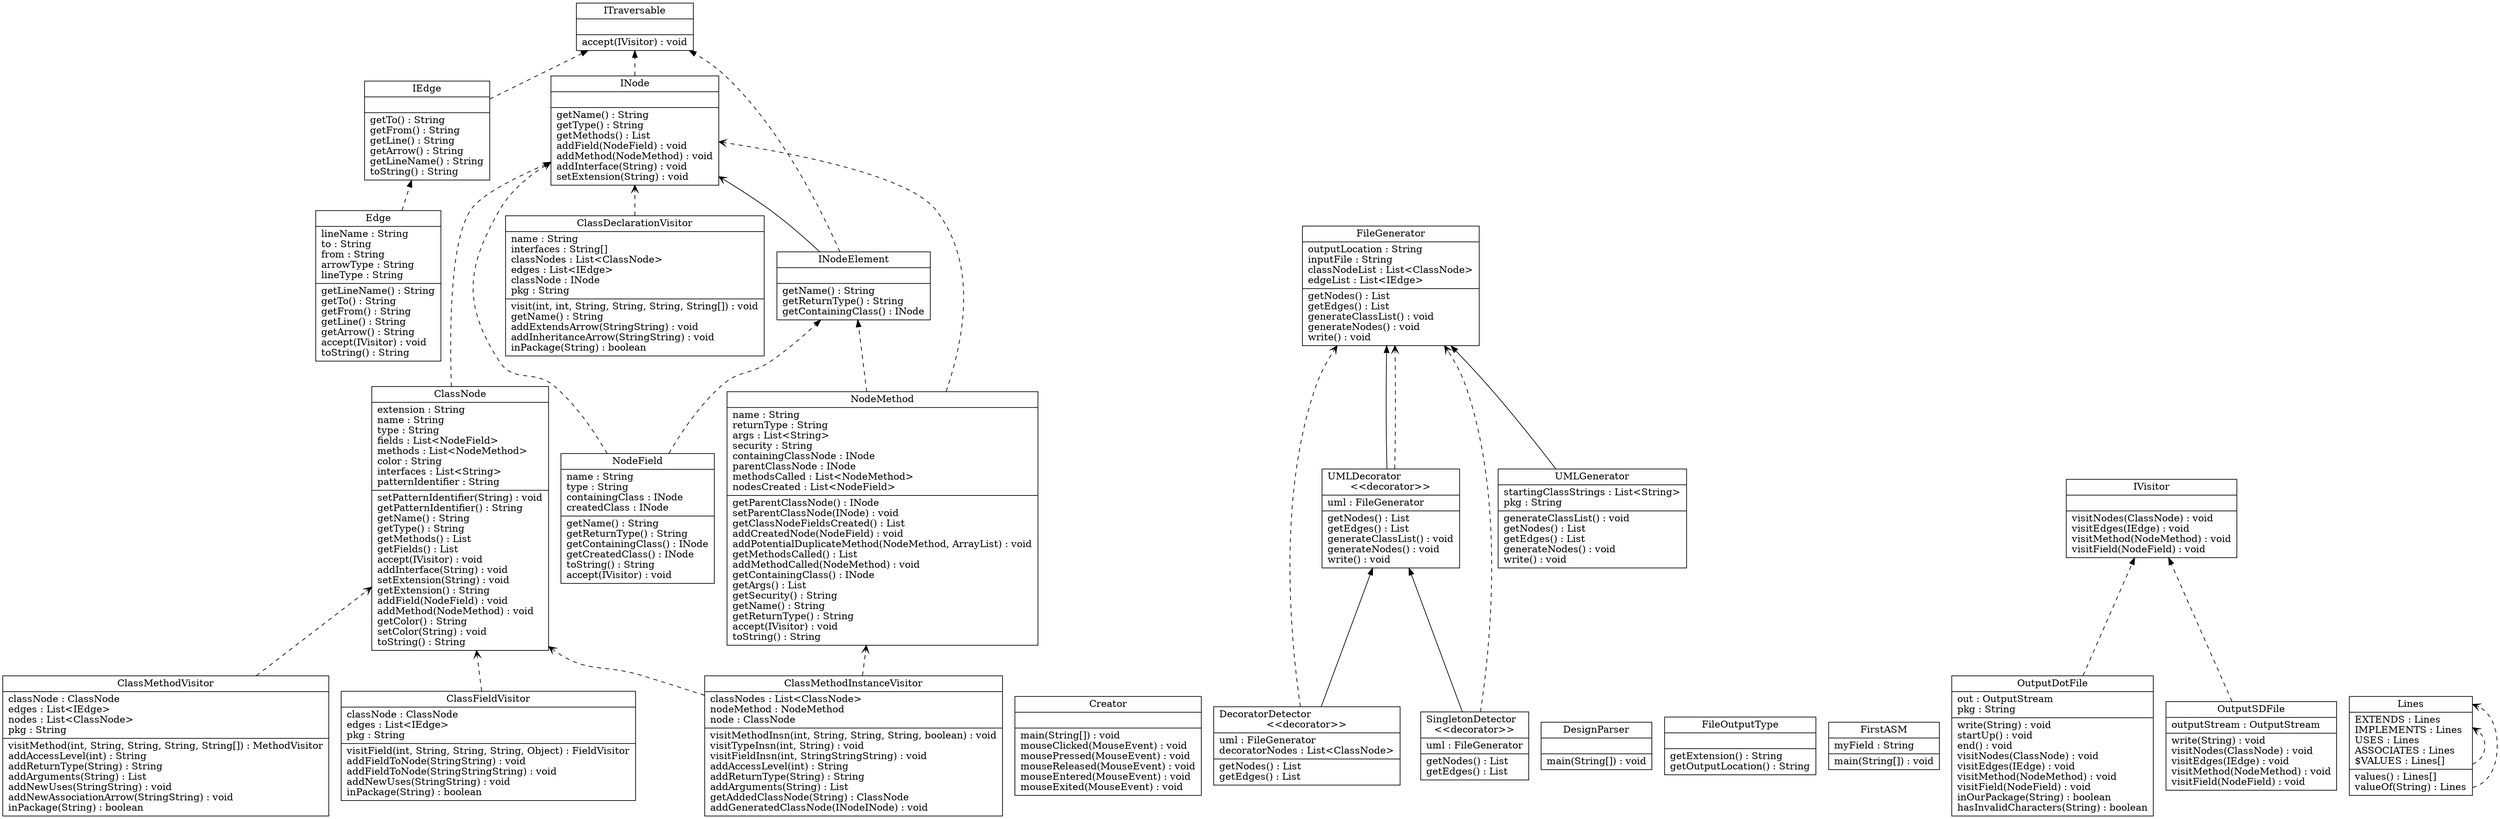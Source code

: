 digraph G {

fontname = "Bitstream Vera Sans"
fontsize = 8
rankdir=BT

node [shape = "record" color = "#000000"]
ClassTClassDeclarationVisitor [label = "{ClassDeclarationVisitor|name : String\linterfaces : String[]\lclassNodes : List\<ClassNode\>\ledges : List\<IEdge\>\lclassNode : INode\lpkg : String\l|visit(int, int, String, String, String, String[]) : void\lgetName() : String\laddExtendsArrow(StringString) : void\laddInheritanceArrow(StringString) : void\linPackage(String) : boolean\l}"]
node [shape = "record" color = "#000000"]
ClassTClassFieldVisitor [label = "{ClassFieldVisitor|classNode : ClassNode\ledges : List\<IEdge\>\lpkg : String\l|visitField(int, String, String, String, Object) : FieldVisitor\laddFieldToNode(StringString) : void\laddFieldToNode(StringStringString) : void\laddNewUses(StringString) : void\linPackage(String) : boolean\l}"]
node [shape = "record" color = "#000000"]
ClassTClassMethodInstanceVisitor [label = "{ClassMethodInstanceVisitor|classNodes : List\<ClassNode\>\lnodeMethod : NodeMethod\lnode : ClassNode\l|visitMethodInsn(int, String, String, String, boolean) : void\lvisitTypeInsn(int, String) : void\lvisitFieldInsn(int, StringStringString) : void\laddAccessLevel(int) : String\laddReturnType(String) : String\laddArguments(String) : List\lgetAddedClassNode(String) : ClassNode\laddGeneratedClassNode(INodeINode) : void\l}"]
node [shape = "record" color = "#000000"]
ClassTClassMethodVisitor [label = "{ClassMethodVisitor|classNode : ClassNode\ledges : List\<IEdge\>\lnodes : List\<ClassNode\>\lpkg : String\l|visitMethod(int, String, String, String, String[]) : MethodVisitor\laddAccessLevel(int) : String\laddReturnType(String) : String\laddArguments(String) : List\laddNewUses(StringString) : void\laddNewAssociationArrow(StringString) : void\linPackage(String) : boolean\l}"]
node [shape = "record" color = "#000000"]
ClassTClassNode [label = "{ClassNode|extension : String\lname : String\ltype : String\lfields : List\<NodeField\>\lmethods : List\<NodeMethod\>\lcolor : String\linterfaces : List\<String\>\lpatternIdentifier : String\l|setPatternIdentifier(String) : void\lgetPatternIdentifier() : String\lgetName() : String\lgetType() : String\lgetMethods() : List\lgetFields() : List\laccept(IVisitor) : void\laddInterface(String) : void\lsetExtension(String) : void\lgetExtension() : String\laddField(NodeField) : void\laddMethod(NodeMethod) : void\lgetColor() : String\lsetColor(String) : void\ltoString() : String\l}"]
node [shape = "record" color = "#000000"]
ClassTCreator [label = "{Creator||main(String[]) : void\lmouseClicked(MouseEvent) : void\lmousePressed(MouseEvent) : void\lmouseReleased(MouseEvent) : void\lmouseEntered(MouseEvent) : void\lmouseExited(MouseEvent) : void\l}"]
node [shape = "record" color = "#000000"]
ClassTDecoratorDetector [label = "{DecoratorDetector\l\<\<decorator\>\>|uml : FileGenerator\ldecoratorNodes : List\<ClassNode\>\l|getNodes() : List\lgetEdges() : List\l}"]
node [shape = "record" color = "#000000"]
ClassTDesignParser [label = "{DesignParser||main(String[]) : void\l}"]
node [shape = "record" color = "#000000"]
ClassTEdge [label = "{Edge|lineName : String\lto : String\lfrom : String\larrowType : String\llineType : String\l|getLineName() : String\lgetTo() : String\lgetFrom() : String\lgetLine() : String\lgetArrow() : String\laccept(IVisitor) : void\ltoString() : String\l}"]
node [shape = "record" color = "#000000"]
ClassTFileGenerator [label = "{FileGenerator|outputLocation : String\linputFile : String\lclassNodeList : List\<ClassNode\>\ledgeList : List\<IEdge\>\l|getNodes() : List\lgetEdges() : List\lgenerateClassList() : void\lgenerateNodes() : void\lwrite() : void\l}"]
node [shape = "record" color = "#000000"]
ClassTFileOutputType [label = "{FileOutputType||getExtension() : String\lgetOutputLocation() : String\l}"]
node [shape = "record" color = "#000000"]
ClassTFirstASM [label = "{FirstASM|myField : String\l|main(String[]) : void\l}"]
node [shape = "record" color = "#000000"]
ClassTIEdge [label = "{IEdge||getTo() : String\lgetFrom() : String\lgetLine() : String\lgetArrow() : String\lgetLineName() : String\ltoString() : String\l}"]
node [shape = "record" color = "#000000"]
ClassTINode [label = "{INode||getName() : String\lgetType() : String\lgetMethods() : List\laddField(NodeField) : void\laddMethod(NodeMethod) : void\laddInterface(String) : void\lsetExtension(String) : void\l}"]
node [shape = "record" color = "#000000"]
ClassTINodeElement [label = "{INodeElement||getName() : String\lgetReturnType() : String\lgetContainingClass() : INode\l}"]
node [shape = "record" color = "#000000"]
ClassTITraversable [label = "{ITraversable||accept(IVisitor) : void\l}"]
node [shape = "record" color = "#000000"]
ClassTIVisitor [label = "{IVisitor||visitNodes(ClassNode) : void\lvisitEdges(IEdge) : void\lvisitMethod(NodeMethod) : void\lvisitField(NodeField) : void\l}"]
node [shape = "record" color = "#000000"]
ClassTLines [label = "{Lines|EXTENDS : Lines\lIMPLEMENTS : Lines\lUSES : Lines\lASSOCIATES : Lines\l$VALUES : Lines[]\l|values() : Lines[]\lvalueOf(String) : Lines\l}"]
node [shape = "record" color = "#000000"]
ClassTNodeField [label = "{NodeField|name : String\ltype : String\lcontainingClass : INode\lcreatedClass : INode\l|getName() : String\lgetReturnType() : String\lgetContainingClass() : INode\lgetCreatedClass() : INode\ltoString() : String\laccept(IVisitor) : void\l}"]
node [shape = "record" color = "#000000"]
ClassTNodeMethod [label = "{NodeMethod|name : String\lreturnType : String\largs : List\<String\>\lsecurity : String\lcontainingClassNode : INode\lparentClassNode : INode\lmethodsCalled : List\<NodeMethod\>\lnodesCreated : List\<NodeField\>\l|getParentClassNode() : INode\lsetParentClassNode(INode) : void\lgetClassNodeFieldsCreated() : List\laddCreatedNode(NodeField) : void\laddPotentialDuplicateMethod(NodeMethod, ArrayList) : void\lgetMethodsCalled() : List\laddMethodCalled(NodeMethod) : void\lgetContainingClass() : INode\lgetArgs() : List\lgetSecurity() : String\lgetName() : String\lgetReturnType() : String\laccept(IVisitor) : void\ltoString() : String\l}"]
node [shape = "record" color = "#000000"]
ClassTOutputDotFile [label = "{OutputDotFile|out : OutputStream\lpkg : String\l|write(String) : void\lstartUp() : void\lend() : void\lvisitNodes(ClassNode) : void\lvisitEdges(IEdge) : void\lvisitMethod(NodeMethod) : void\lvisitField(NodeField) : void\linOurPackage(String) : boolean\lhasInvalidCharacters(String) : boolean\l}"]
node [shape = "record" color = "#000000"]
ClassTOutputSDFile [label = "{OutputSDFile|outputStream : OutputStream\l|write(String) : void\lvisitNodes(ClassNode) : void\lvisitEdges(IEdge) : void\lvisitMethod(NodeMethod) : void\lvisitField(NodeField) : void\l}"]
node [shape = "record" color = "#000000"]
ClassTSingletonDetector [label = "{SingletonDetector\l\<\<decorator\>\>|uml : FileGenerator\l|getNodes() : List\lgetEdges() : List\l}"]
node [shape = "record" color = "#000000"]
ClassTUMLDecorator [label = "{UMLDecorator\l\<\<decorator\>\>|uml : FileGenerator\l|getNodes() : List\lgetEdges() : List\lgenerateClassList() : void\lgenerateNodes() : void\lwrite() : void\l}"]
node [shape = "record" color = "#000000"]
ClassTUMLGenerator [label = "{UMLGenerator|startingClassStrings : List\<String\>\lpkg : String\l|generateClassList() : void\lgetNodes() : List\lgetEdges() : List\lgenerateNodes() : void\lwrite() : void\l}"]
edge [arrowhead = "vee" style = "dashed" ]
ClassTClassDeclarationVisitor -> ClassTINode
edge [arrowhead = "vee" style = "dashed" ]
ClassTClassFieldVisitor -> ClassTClassNode
edge [arrowhead = "vee" style = "dashed" ]
ClassTClassMethodInstanceVisitor -> ClassTNodeMethod
edge [arrowhead = "vee" style = "dashed" ]
ClassTClassMethodInstanceVisitor -> ClassTClassNode
edge [arrowhead = "vee" style = "dashed" ]
ClassTClassMethodVisitor -> ClassTClassNode
edge [arrowhead = "normal" style = "dashed" ]
ClassTClassNode -> ClassTINode
edge [arrowhead = "normal" style = "solid" ]
ClassTDecoratorDetector -> ClassTUMLDecorator
edge [arrowhead = "vee" style = "dashed" ]
ClassTDecoratorDetector -> ClassTFileGenerator
edge [arrowhead = "normal" style = "dashed" ]
ClassTEdge -> ClassTIEdge
edge [arrowhead = "normal" style = "dashed" ]
ClassTIEdge -> ClassTITraversable
edge [arrowhead = "normal" style = "dashed" ]
ClassTINode -> ClassTITraversable
edge [arrowhead = "normal" style = "dashed" ]
ClassTINodeElement -> ClassTITraversable
edge [arrowhead = "vee" style = "solid" ]
ClassTINodeElement -> ClassTINode
edge [arrowhead = "vee" style = "dashed" ]
ClassTLines -> ClassTLines
edge [arrowhead = "vee" style = "dashed" ]
ClassTLines -> ClassTLines[]
edge [arrowhead = "normal" style = "dashed" ]
ClassTNodeField -> ClassTINodeElement
edge [arrowhead = "vee" style = "dashed" ]
ClassTNodeField -> ClassTINode
edge [arrowhead = "normal" style = "dashed" ]
ClassTNodeMethod -> ClassTINodeElement
edge [arrowhead = "vee" style = "dashed" ]
ClassTNodeMethod -> ClassTINode
edge [arrowhead = "normal" style = "dashed" ]
ClassTOutputDotFile -> ClassTIVisitor
edge [arrowhead = "normal" style = "dashed" ]
ClassTOutputSDFile -> ClassTIVisitor
edge [arrowhead = "normal" style = "solid" ]
ClassTSingletonDetector -> ClassTUMLDecorator
edge [arrowhead = "vee" style = "dashed" ]
ClassTSingletonDetector -> ClassTFileGenerator
edge [arrowhead = "normal" style = "solid" ]
ClassTUMLDecorator -> ClassTFileGenerator
edge [arrowhead = "vee" style = "dashed" ]
ClassTUMLDecorator -> ClassTFileGenerator
edge [arrowhead = "normal" style = "solid" ]
ClassTUMLGenerator -> ClassTFileGenerator
}
